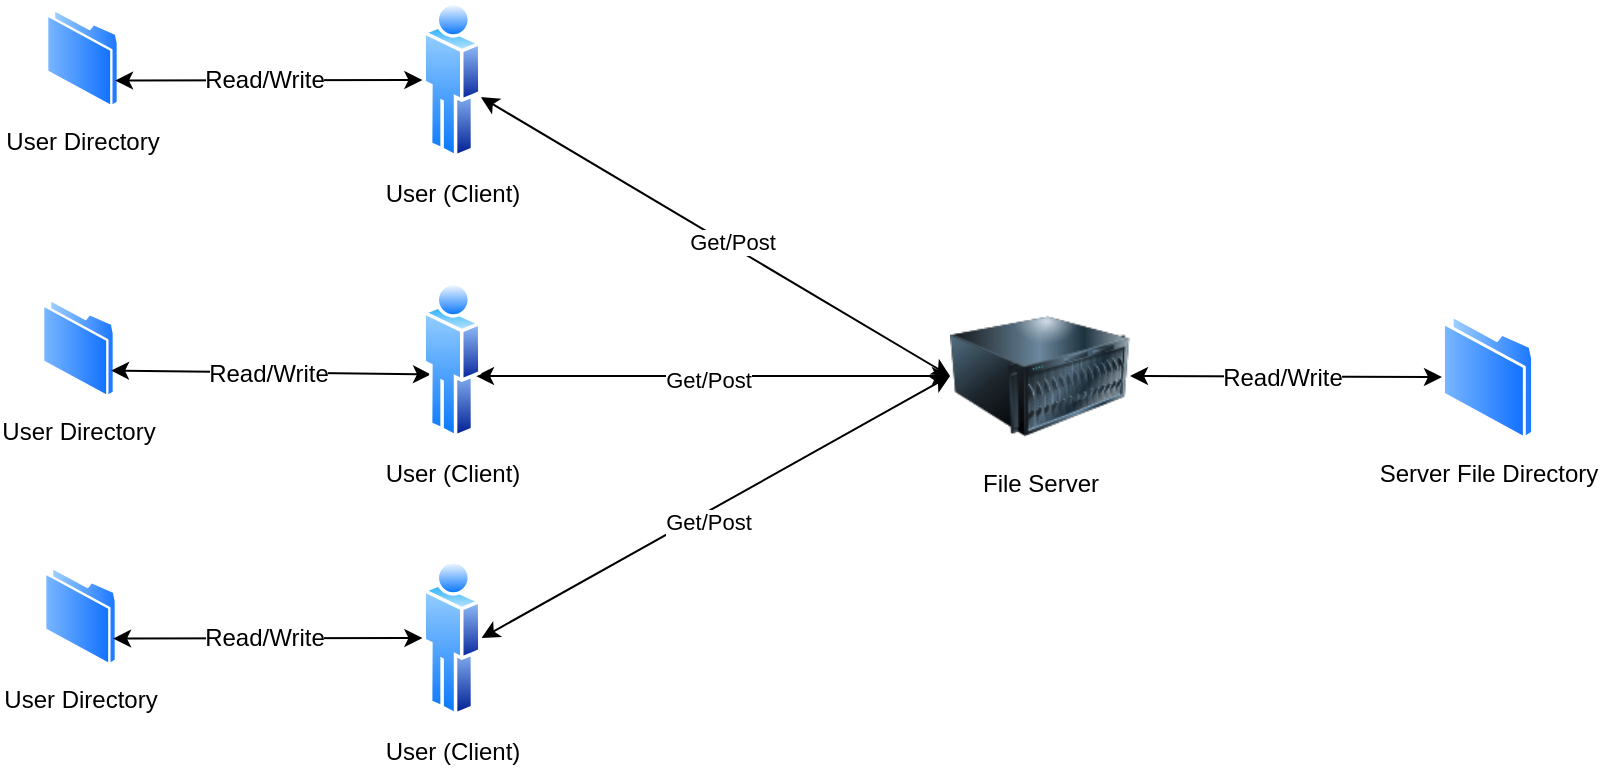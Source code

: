 <mxfile version="24.8.4" pages="4">
  <diagram id="l8hXMBHkgcEJcSW0mbfh" name="demo">
    <mxGraphModel dx="1188" dy="653" grid="1" gridSize="10" guides="1" tooltips="1" connect="1" arrows="1" fold="1" page="1" pageScale="1" pageWidth="1169" pageHeight="827" math="0" shadow="0">
      <root>
        <mxCell id="0" />
        <mxCell id="1" parent="0" />
        <mxCell id="dBXUvij5XtMAOQawg_So-1" value="File Server" style="image;html=1;image=img/lib/clip_art/computers/Server_128x128.png" vertex="1" parent="1">
          <mxGeometry x="624" y="322" width="90" height="80" as="geometry" />
        </mxCell>
        <mxCell id="dBXUvij5XtMAOQawg_So-2" value="Server File Directory" style="image;aspect=fixed;perimeter=ellipsePerimeter;html=1;align=center;shadow=0;dashed=0;spacingTop=3;image=img/lib/active_directory/folder.svg;" vertex="1" parent="1">
          <mxGeometry x="870" y="331" width="45.99" height="63" as="geometry" />
        </mxCell>
        <mxCell id="dBXUvij5XtMAOQawg_So-3" value="User Directory" style="image;aspect=fixed;perimeter=ellipsePerimeter;html=1;align=center;shadow=0;dashed=0;spacingTop=3;image=img/lib/active_directory/folder.svg;" vertex="1" parent="1">
          <mxGeometry x="172" y="178" width="36.5" height="50" as="geometry" />
        </mxCell>
        <mxCell id="dBXUvij5XtMAOQawg_So-25" value="" style="endArrow=classic;html=1;rounded=0;entryX=0;entryY=0.5;entryDx=0;entryDy=0;startArrow=classic;startFill=1;" edge="1" parent="1" source="dBXUvij5XtMAOQawg_So-48" target="dBXUvij5XtMAOQawg_So-1">
          <mxGeometry width="50" height="50" relative="1" as="geometry">
            <mxPoint x="400" y="229.226" as="sourcePoint" />
            <mxPoint x="560" y="310" as="targetPoint" />
          </mxGeometry>
        </mxCell>
        <mxCell id="dBXUvij5XtMAOQawg_So-42" value="Get/Post" style="edgeLabel;html=1;align=center;verticalAlign=middle;resizable=0;points=[];" vertex="1" connectable="0" parent="dBXUvij5XtMAOQawg_So-25">
          <mxGeometry x="0.058" y="2" relative="1" as="geometry">
            <mxPoint as="offset" />
          </mxGeometry>
        </mxCell>
        <mxCell id="dBXUvij5XtMAOQawg_So-26" value="" style="endArrow=classic;html=1;rounded=0;exitX=0.905;exitY=0.6;exitDx=0;exitDy=0;startArrow=classic;startFill=1;exitPerimeter=0;" edge="1" parent="1" source="dBXUvij5XtMAOQawg_So-50" target="dBXUvij5XtMAOQawg_So-1">
          <mxGeometry width="50" height="50" relative="1" as="geometry">
            <mxPoint x="398" y="359.0" as="sourcePoint" />
            <mxPoint x="620" y="370" as="targetPoint" />
          </mxGeometry>
        </mxCell>
        <mxCell id="dBXUvij5XtMAOQawg_So-45" value="Get/Post" style="edgeLabel;html=1;align=center;verticalAlign=middle;resizable=0;points=[];" vertex="1" connectable="0" parent="dBXUvij5XtMAOQawg_So-26">
          <mxGeometry x="-0.021" y="-2" relative="1" as="geometry">
            <mxPoint as="offset" />
          </mxGeometry>
        </mxCell>
        <mxCell id="dBXUvij5XtMAOQawg_So-27" value="" style="endArrow=classic;html=1;rounded=0;exitX=1;exitY=0.5;exitDx=0;exitDy=0;entryX=0;entryY=0.5;entryDx=0;entryDy=0;startArrow=classic;startFill=1;" edge="1" parent="1" source="dBXUvij5XtMAOQawg_So-52" target="dBXUvij5XtMAOQawg_So-1">
          <mxGeometry width="50" height="50" relative="1" as="geometry">
            <mxPoint x="399" y="504.0" as="sourcePoint" />
            <mxPoint x="630" y="525" as="targetPoint" />
          </mxGeometry>
        </mxCell>
        <mxCell id="dBXUvij5XtMAOQawg_So-46" value="Get/Post" style="edgeLabel;html=1;align=center;verticalAlign=middle;resizable=0;points=[];" vertex="1" connectable="0" parent="dBXUvij5XtMAOQawg_So-27">
          <mxGeometry x="-0.054" y="-4" relative="1" as="geometry">
            <mxPoint as="offset" />
          </mxGeometry>
        </mxCell>
        <mxCell id="dBXUvij5XtMAOQawg_So-28" value="" style="endArrow=classic;startArrow=classic;html=1;rounded=0;entryX=0;entryY=0.5;entryDx=0;entryDy=0;exitX=1;exitY=0.5;exitDx=0;exitDy=0;" edge="1" parent="1" source="dBXUvij5XtMAOQawg_So-1" target="dBXUvij5XtMAOQawg_So-2">
          <mxGeometry width="50" height="50" relative="1" as="geometry">
            <mxPoint x="510" y="360" as="sourcePoint" />
            <mxPoint x="560" y="310" as="targetPoint" />
          </mxGeometry>
        </mxCell>
        <mxCell id="dBXUvij5XtMAOQawg_So-29" value="&lt;font style=&quot;font-size: 12px;&quot;&gt;Read/Write&lt;/font&gt;" style="edgeLabel;html=1;align=center;verticalAlign=middle;resizable=0;points=[];" vertex="1" connectable="0" parent="dBXUvij5XtMAOQawg_So-28">
          <mxGeometry x="0.269" y="-1" relative="1" as="geometry">
            <mxPoint x="-23" y="-1" as="offset" />
          </mxGeometry>
        </mxCell>
        <mxCell id="dBXUvij5XtMAOQawg_So-31" value="" style="endArrow=classic;startArrow=classic;html=1;rounded=0;entryX=0;entryY=0.5;entryDx=0;entryDy=0;exitX=1;exitY=0.75;exitDx=0;exitDy=0;" edge="1" parent="1" source="dBXUvij5XtMAOQawg_So-3" target="dBXUvij5XtMAOQawg_So-48">
          <mxGeometry width="50" height="50" relative="1" as="geometry">
            <mxPoint x="277" y="130" as="sourcePoint" />
            <mxPoint x="352" y="215" as="targetPoint" />
          </mxGeometry>
        </mxCell>
        <mxCell id="dBXUvij5XtMAOQawg_So-32" value="&lt;font style=&quot;font-size: 12px;&quot;&gt;Read/Write&lt;/font&gt;" style="edgeLabel;html=1;align=center;verticalAlign=middle;resizable=0;points=[];" vertex="1" connectable="0" parent="dBXUvij5XtMAOQawg_So-31">
          <mxGeometry x="0.269" y="-1" relative="1" as="geometry">
            <mxPoint x="-23" y="-1" as="offset" />
          </mxGeometry>
        </mxCell>
        <mxCell id="dBXUvij5XtMAOQawg_So-36" value="User Directory" style="image;aspect=fixed;perimeter=ellipsePerimeter;html=1;align=center;shadow=0;dashed=0;spacingTop=3;image=img/lib/active_directory/folder.svg;" vertex="1" parent="1">
          <mxGeometry x="170" y="323" width="36.5" height="50" as="geometry" />
        </mxCell>
        <mxCell id="dBXUvij5XtMAOQawg_So-37" value="" style="endArrow=classic;startArrow=classic;html=1;rounded=0;exitX=1;exitY=0.75;exitDx=0;exitDy=0;entryX=0.145;entryY=0.59;entryDx=0;entryDy=0;entryPerimeter=0;" edge="1" parent="1" source="dBXUvij5XtMAOQawg_So-36" target="dBXUvij5XtMAOQawg_So-50">
          <mxGeometry width="50" height="50" relative="1" as="geometry">
            <mxPoint x="275" y="276" as="sourcePoint" />
            <mxPoint x="350" y="359.079" as="targetPoint" />
          </mxGeometry>
        </mxCell>
        <mxCell id="dBXUvij5XtMAOQawg_So-38" value="&lt;font style=&quot;font-size: 12px;&quot;&gt;Read/Write&lt;/font&gt;" style="edgeLabel;html=1;align=center;verticalAlign=middle;resizable=0;points=[];" vertex="1" connectable="0" parent="dBXUvij5XtMAOQawg_So-37">
          <mxGeometry x="0.269" y="-1" relative="1" as="geometry">
            <mxPoint x="-23" y="-1" as="offset" />
          </mxGeometry>
        </mxCell>
        <mxCell id="dBXUvij5XtMAOQawg_So-39" value="User Directory" style="image;aspect=fixed;perimeter=ellipsePerimeter;html=1;align=center;shadow=0;dashed=0;spacingTop=3;image=img/lib/active_directory/folder.svg;" vertex="1" parent="1">
          <mxGeometry x="171" y="457" width="36.5" height="50" as="geometry" />
        </mxCell>
        <mxCell id="dBXUvij5XtMAOQawg_So-40" value="" style="endArrow=classic;startArrow=classic;html=1;rounded=0;entryX=0;entryY=0.5;entryDx=0;entryDy=0;exitX=1;exitY=0.75;exitDx=0;exitDy=0;" edge="1" parent="1" source="dBXUvij5XtMAOQawg_So-39" target="dBXUvij5XtMAOQawg_So-52">
          <mxGeometry width="50" height="50" relative="1" as="geometry">
            <mxPoint x="226" y="615" as="sourcePoint" />
            <mxPoint x="366.024" y="499.992" as="targetPoint" />
          </mxGeometry>
        </mxCell>
        <mxCell id="dBXUvij5XtMAOQawg_So-41" value="&lt;span style=&quot;font-size: 12px;&quot;&gt;Read/Write&lt;/span&gt;" style="edgeLabel;html=1;align=center;verticalAlign=middle;resizable=0;points=[];" vertex="1" connectable="0" parent="dBXUvij5XtMAOQawg_So-40">
          <mxGeometry x="0.269" y="-1" relative="1" as="geometry">
            <mxPoint x="-23" y="-1" as="offset" />
          </mxGeometry>
        </mxCell>
        <mxCell id="dBXUvij5XtMAOQawg_So-48" value="User (Client)" style="image;aspect=fixed;perimeter=ellipsePerimeter;html=1;align=center;shadow=0;dashed=0;spacingTop=3;image=img/lib/active_directory/user.svg;" vertex="1" parent="1">
          <mxGeometry x="360.2" y="174" width="29.6" height="80" as="geometry" />
        </mxCell>
        <mxCell id="dBXUvij5XtMAOQawg_So-50" value="User (Client)" style="image;aspect=fixed;perimeter=ellipsePerimeter;html=1;align=center;shadow=0;dashed=0;spacingTop=3;image=img/lib/active_directory/user.svg;" vertex="1" parent="1">
          <mxGeometry x="360.2" y="314" width="29.6" height="80" as="geometry" />
        </mxCell>
        <mxCell id="dBXUvij5XtMAOQawg_So-52" value="User (Client)" style="image;aspect=fixed;perimeter=ellipsePerimeter;html=1;align=center;shadow=0;dashed=0;spacingTop=3;image=img/lib/active_directory/user.svg;" vertex="1" parent="1">
          <mxGeometry x="360.2" y="453" width="29.6" height="80" as="geometry" />
        </mxCell>
      </root>
    </mxGraphModel>
  </diagram>
  <diagram id="404MmDeQSy-II6urzZu8" name="System context diagram">
    <mxGraphModel dx="2593" dy="1424" grid="1" gridSize="10" guides="1" tooltips="1" connect="1" arrows="1" fold="1" page="1" pageScale="1" pageWidth="850" pageHeight="1100" math="0" shadow="0">
      <root>
        <mxCell id="0" />
        <mxCell id="1" parent="0" />
        <object placeholders="1" c4Name="Worker" c4Type="websocket client" c4Description="A worker in a group." label="&lt;font style=&quot;font-size: 16px&quot;&gt;&lt;b&gt;%c4Name%&lt;/b&gt;&lt;/font&gt;&lt;div&gt;[%c4Type%]&lt;/div&gt;&lt;br&gt;&lt;div&gt;&lt;font style=&quot;font-size: 11px&quot;&gt;&lt;font color=&quot;#cccccc&quot;&gt;%c4Description%&lt;/font&gt;&lt;/div&gt;" id="KpvIszxuHim4beZJR9sB-1">
          <mxCell style="html=1;fontSize=11;dashed=0;whiteSpace=wrap;fillColor=#083F75;strokeColor=#06315C;fontColor=#ffffff;shape=mxgraph.c4.person2;align=center;metaEdit=1;points=[[0.5,0,0],[1,0.5,0],[1,0.75,0],[0.75,1,0],[0.5,1,0],[0.25,1,0],[0,0.75,0],[0,0.5,0]];resizable=0;" vertex="1" parent="1">
            <mxGeometry x="325" y="596" width="200" height="180" as="geometry" />
          </mxCell>
        </object>
        <mxCell id="KpvIszxuHim4beZJR9sB-3" value="&lt;b&gt;&lt;font style=&quot;font-size: 18px;&quot;&gt;File Server&lt;/font&gt;&lt;/b&gt;&lt;div&gt;&lt;b&gt;[websocket server]&lt;/b&gt;&lt;/div&gt;&lt;div&gt;&lt;b&gt;Allows clients to connect, read and write&lt;/b&gt;&lt;/div&gt;" style="rounded=0;whiteSpace=wrap;html=1;fillColor=#007FFF;strokeColor=#4D4D4D;" vertex="1" parent="1">
          <mxGeometry x="305" y="325" width="240" height="130" as="geometry" />
        </mxCell>
        <mxCell id="KpvIszxuHim4beZJR9sB-4" value="" style="endArrow=classic;startArrow=classic;html=1;rounded=0;entryX=0.5;entryY=1;entryDx=0;entryDy=0;exitX=0.5;exitY=-0.039;exitDx=0;exitDy=0;exitPerimeter=0;" edge="1" parent="1" source="KpvIszxuHim4beZJR9sB-1" target="KpvIszxuHim4beZJR9sB-3">
          <mxGeometry width="50" height="50" relative="1" as="geometry">
            <mxPoint x="435" y="556" as="sourcePoint" />
            <mxPoint x="485" y="506" as="targetPoint" />
          </mxGeometry>
        </mxCell>
        <mxCell id="KpvIszxuHim4beZJR9sB-5" value="&lt;font style=&quot;font-size: 12px;&quot;&gt;Messages&lt;/font&gt;" style="edgeLabel;html=1;align=center;verticalAlign=middle;resizable=0;points=[];" vertex="1" connectable="0" parent="KpvIszxuHim4beZJR9sB-4">
          <mxGeometry x="0.264" y="2" relative="1" as="geometry">
            <mxPoint x="2" y="20" as="offset" />
          </mxGeometry>
        </mxCell>
        <mxCell id="yCz6OUW8trGMUAx4sSrk-1" value="Server File Directory" style="sketch=0;pointerEvents=1;shadow=0;dashed=0;html=1;strokeColor=none;labelPosition=center;verticalLabelPosition=bottom;verticalAlign=top;outlineConnect=0;align=center;shape=mxgraph.office.concepts.folder;fillColor=#2072B8;" vertex="1" parent="1">
          <mxGeometry x="345" y="56" width="160" height="130" as="geometry" />
        </mxCell>
        <mxCell id="yCz6OUW8trGMUAx4sSrk-2" value="" style="endArrow=classic;startArrow=classic;html=1;rounded=0;exitX=0.5;exitY=0;exitDx=0;exitDy=0;" edge="1" parent="1" source="KpvIszxuHim4beZJR9sB-3">
          <mxGeometry width="50" height="50" relative="1" as="geometry">
            <mxPoint x="424" y="340" as="sourcePoint" />
            <mxPoint x="424" y="206" as="targetPoint" />
            <Array as="points" />
          </mxGeometry>
        </mxCell>
        <mxCell id="yCz6OUW8trGMUAx4sSrk-3" value="&lt;font style=&quot;font-size: 12px;&quot;&gt;Read/Write&lt;/font&gt;" style="edgeLabel;html=1;align=center;verticalAlign=middle;resizable=0;points=[];" vertex="1" connectable="0" parent="yCz6OUW8trGMUAx4sSrk-2">
          <mxGeometry x="0.264" y="2" relative="1" as="geometry">
            <mxPoint x="3" y="14" as="offset" />
          </mxGeometry>
        </mxCell>
        <mxCell id="yCz6OUW8trGMUAx4sSrk-4" value="Client File Directory" style="sketch=0;pointerEvents=1;shadow=0;dashed=0;html=1;strokeColor=none;labelPosition=center;verticalLabelPosition=bottom;verticalAlign=top;outlineConnect=0;align=center;shape=mxgraph.office.concepts.folder;fillColor=#2072B8;" vertex="1" parent="1">
          <mxGeometry x="346" y="876" width="160" height="130" as="geometry" />
        </mxCell>
        <mxCell id="yCz6OUW8trGMUAx4sSrk-5" value="" style="endArrow=classic;startArrow=classic;html=1;rounded=0;entryX=0.5;entryY=1;entryDx=0;entryDy=0;entryPerimeter=0;" edge="1" parent="1" source="yCz6OUW8trGMUAx4sSrk-4" target="KpvIszxuHim4beZJR9sB-1">
          <mxGeometry width="50" height="50" relative="1" as="geometry">
            <mxPoint x="561" y="825" as="sourcePoint" />
            <mxPoint x="560" y="706" as="targetPoint" />
            <Array as="points" />
          </mxGeometry>
        </mxCell>
        <mxCell id="yCz6OUW8trGMUAx4sSrk-6" value="&lt;font style=&quot;font-size: 12px;&quot;&gt;Read/Write&lt;/font&gt;" style="edgeLabel;html=1;align=center;verticalAlign=middle;resizable=0;points=[];" vertex="1" connectable="0" parent="yCz6OUW8trGMUAx4sSrk-5">
          <mxGeometry x="0.264" y="2" relative="1" as="geometry">
            <mxPoint x="3" y="14" as="offset" />
          </mxGeometry>
        </mxCell>
      </root>
    </mxGraphModel>
  </diagram>
  <diagram id="FDRl0mjOSedfCfaHbyDs" name="Component diagram">
    <mxGraphModel dx="920" dy="505" grid="1" gridSize="10" guides="1" tooltips="1" connect="1" arrows="1" fold="1" page="1" pageScale="1" pageWidth="850" pageHeight="1100" math="0" shadow="0">
      <root>
        <mxCell id="0" />
        <mxCell id="1" parent="0" />
        <object placeholders="1" c4Name="Websocket client" c4Type="start data exchange" c4Description="" label="&lt;font style=&quot;font-size: 16px&quot;&gt;&lt;b&gt;%c4Name%&lt;/b&gt;&lt;/font&gt;&lt;div&gt;[%c4Type%]&lt;/div&gt;&lt;br&gt;&lt;div&gt;&lt;font style=&quot;font-size: 11px&quot;&gt;&lt;font color=&quot;#cccccc&quot;&gt;%c4Description%&lt;/font&gt;&lt;/div&gt;" id="MnwtMS1ofHJQh1f8GHoS-1">
          <mxCell style="html=1;fontSize=11;dashed=0;whiteSpace=wrap;fillColor=#083F75;strokeColor=#06315C;fontColor=#ffffff;shape=mxgraph.c4.person2;align=center;metaEdit=1;points=[[0.5,0,0],[1,0.5,0],[1,0.75,0],[0.75,1,0],[0.5,1,0],[0.25,1,0],[0,0.75,0],[0,0.5,0]];resizable=0;rotation=0;" vertex="1" parent="1">
            <mxGeometry x="322" y="461" width="200" height="180" as="geometry" />
          </mxCell>
        </object>
        <mxCell id="MnwtMS1ofHJQh1f8GHoS-3" value="" style="endArrow=classic;startArrow=classic;html=1;rounded=0;entryX=0.5;entryY=1;entryDx=0;entryDy=0;exitX=0.5;exitY=-0.039;exitDx=0;exitDy=0;exitPerimeter=0;" edge="1" parent="1" source="MnwtMS1ofHJQh1f8GHoS-1" target="SajHEwITAwKVmuGuWYCY-1">
          <mxGeometry width="50" height="50" relative="1" as="geometry">
            <mxPoint x="432" y="411" as="sourcePoint" />
            <mxPoint x="422" y="321" as="targetPoint" />
          </mxGeometry>
        </mxCell>
        <mxCell id="MnwtMS1ofHJQh1f8GHoS-4" value="&lt;span style=&quot;font-size: 12px;&quot;&gt;Messages&lt;/span&gt;" style="edgeLabel;html=1;align=center;verticalAlign=middle;resizable=0;points=[];" vertex="1" connectable="0" parent="MnwtMS1ofHJQh1f8GHoS-3">
          <mxGeometry x="0.264" y="2" relative="1" as="geometry">
            <mxPoint x="2" y="20" as="offset" />
          </mxGeometry>
        </mxCell>
        <mxCell id="SajHEwITAwKVmuGuWYCY-1" value="&lt;b&gt;&lt;font style=&quot;font-size: 18px;&quot;&gt;Websocket Server&lt;/font&gt;&lt;/b&gt;&lt;div&gt;&lt;b&gt;Establish connection to client for data exhcange&lt;/b&gt;&lt;/div&gt;" style="rounded=0;whiteSpace=wrap;html=1;fillColor=#007FFF;strokeColor=#4D4D4D;" vertex="1" parent="1">
          <mxGeometry x="460.5" y="277" width="230" height="90" as="geometry" />
        </mxCell>
        <mxCell id="SajHEwITAwKVmuGuWYCY-2" value="&lt;b&gt;&lt;font style=&quot;font-size: 18px;&quot;&gt;File Manager&lt;/font&gt;&lt;/b&gt;&lt;div&gt;&lt;b&gt;File manipulations:&amp;nbsp;&lt;/b&gt;&lt;b style=&quot;background-color: initial;&quot;&gt;read, write, encode, decode&lt;/b&gt;&lt;/div&gt;" style="rounded=0;whiteSpace=wrap;html=1;fillColor=#007FFF;strokeColor=#4D4D4D;" vertex="1" parent="1">
          <mxGeometry x="77" y="273" width="230" height="85" as="geometry" />
        </mxCell>
        <mxCell id="SajHEwITAwKVmuGuWYCY-3" value="" style="endArrow=classic;startArrow=classic;html=1;rounded=0;entryX=1.013;entryY=0.58;entryDx=0;entryDy=0;exitX=0;exitY=0.5;exitDx=0;exitDy=0;entryPerimeter=0;" edge="1" parent="1" source="SajHEwITAwKVmuGuWYCY-1" target="SajHEwITAwKVmuGuWYCY-2">
          <mxGeometry width="50" height="50" relative="1" as="geometry">
            <mxPoint x="242" y="277" as="sourcePoint" />
            <mxPoint x="242" y="181" as="targetPoint" />
          </mxGeometry>
        </mxCell>
        <mxCell id="SajHEwITAwKVmuGuWYCY-4" value="&lt;font style=&quot;font-size: 12px;&quot;&gt;Read/Write file&lt;/font&gt;" style="edgeLabel;html=1;align=center;verticalAlign=middle;resizable=0;points=[];" vertex="1" connectable="0" parent="SajHEwITAwKVmuGuWYCY-3">
          <mxGeometry x="0.264" y="2" relative="1" as="geometry">
            <mxPoint x="2" y="20" as="offset" />
          </mxGeometry>
        </mxCell>
        <mxCell id="SajHEwITAwKVmuGuWYCY-6" value="&lt;b&gt;&lt;font style=&quot;font-size: 18px;&quot;&gt;File Manager&lt;/font&gt;&lt;/b&gt;&lt;div&gt;&lt;b&gt;File manipulations:&amp;nbsp;&lt;/b&gt;&lt;b style=&quot;background-color: initial;&quot;&gt;read, write, encode, decode&lt;/b&gt;&lt;/div&gt;" style="rounded=0;whiteSpace=wrap;html=1;fillColor=#007FFF;strokeColor=#4D4D4D;" vertex="1" parent="1">
          <mxGeometry x="77" y="751" width="203" height="83" as="geometry" />
        </mxCell>
        <mxCell id="SajHEwITAwKVmuGuWYCY-7" value="" style="endArrow=classic;startArrow=classic;html=1;rounded=0;entryX=0.045;entryY=0.939;entryDx=0;entryDy=0;exitX=0.5;exitY=0;exitDx=0;exitDy=0;entryPerimeter=0;" edge="1" parent="1" source="SajHEwITAwKVmuGuWYCY-6" target="MnwtMS1ofHJQh1f8GHoS-1">
          <mxGeometry width="50" height="50" relative="1" as="geometry">
            <mxPoint x="262" y="628" as="sourcePoint" />
            <mxPoint x="192" y="531" as="targetPoint" />
          </mxGeometry>
        </mxCell>
        <mxCell id="SajHEwITAwKVmuGuWYCY-8" value="&lt;font style=&quot;font-size: 12px;&quot;&gt;Read/Write file&lt;/font&gt;" style="edgeLabel;html=1;align=center;verticalAlign=middle;resizable=0;points=[];" vertex="1" connectable="0" parent="SajHEwITAwKVmuGuWYCY-7">
          <mxGeometry x="0.264" y="2" relative="1" as="geometry">
            <mxPoint x="2" y="20" as="offset" />
          </mxGeometry>
        </mxCell>
        <mxCell id="SajHEwITAwKVmuGuWYCY-9" value="&lt;b&gt;&lt;font style=&quot;font-size: 18px;&quot;&gt;Command Handler&lt;/font&gt;&lt;/b&gt;&lt;div&gt;&lt;b&gt;Parse commands from console, compose messages to send to server&lt;/b&gt;&lt;/div&gt;" style="rounded=0;whiteSpace=wrap;html=1;fillColor=#007FFF;strokeColor=#4D4D4D;" vertex="1" parent="1">
          <mxGeometry x="560" y="752" width="207" height="82" as="geometry" />
        </mxCell>
        <mxCell id="SajHEwITAwKVmuGuWYCY-10" value="" style="endArrow=classic;startArrow=none;html=1;rounded=0;entryX=0.915;entryY=0.978;entryDx=0;entryDy=0;exitX=0.5;exitY=0;exitDx=0;exitDy=0;entryPerimeter=0;startFill=0;" edge="1" parent="1" source="SajHEwITAwKVmuGuWYCY-9" target="MnwtMS1ofHJQh1f8GHoS-1">
          <mxGeometry width="50" height="50" relative="1" as="geometry">
            <mxPoint x="202" y="761" as="sourcePoint" />
            <mxPoint x="341" y="640" as="targetPoint" />
          </mxGeometry>
        </mxCell>
        <mxCell id="SajHEwITAwKVmuGuWYCY-11" value="&lt;font style=&quot;font-size: 12px;&quot;&gt;Ask to send messages&lt;/font&gt;" style="edgeLabel;html=1;align=center;verticalAlign=middle;resizable=0;points=[];" vertex="1" connectable="0" parent="SajHEwITAwKVmuGuWYCY-10">
          <mxGeometry x="0.264" y="2" relative="1" as="geometry">
            <mxPoint x="2" y="20" as="offset" />
          </mxGeometry>
        </mxCell>
        <mxCell id="SajHEwITAwKVmuGuWYCY-12" value="" style="endArrow=classic;startArrow=none;html=1;rounded=0;entryX=0;entryY=0.5;entryDx=0;entryDy=0;exitX=1;exitY=0.5;exitDx=0;exitDy=0;startFill=0;" edge="1" parent="1" source="SajHEwITAwKVmuGuWYCY-6" target="SajHEwITAwKVmuGuWYCY-9">
          <mxGeometry width="50" height="50" relative="1" as="geometry">
            <mxPoint x="352.5" y="866.5" as="sourcePoint" />
            <mxPoint x="491.5" y="745.5" as="targetPoint" />
          </mxGeometry>
        </mxCell>
        <mxCell id="SajHEwITAwKVmuGuWYCY-13" value="&lt;font style=&quot;font-size: 12px;&quot;&gt;Read&lt;/font&gt;" style="edgeLabel;html=1;align=center;verticalAlign=middle;resizable=0;points=[];" vertex="1" connectable="0" parent="SajHEwITAwKVmuGuWYCY-12">
          <mxGeometry x="0.264" y="2" relative="1" as="geometry">
            <mxPoint x="-36" y="3" as="offset" />
          </mxGeometry>
        </mxCell>
        <mxCell id="xvibzHsYBpgmoOp7JbDG-1" value="Server File Directory" style="sketch=0;pointerEvents=1;shadow=0;dashed=0;html=1;strokeColor=none;labelPosition=center;verticalLabelPosition=bottom;verticalAlign=top;outlineConnect=0;align=center;shape=mxgraph.office.concepts.folder;fillColor=#2072B8;" vertex="1" parent="1">
          <mxGeometry x="340.5" y="110" width="120" height="100" as="geometry" />
        </mxCell>
        <mxCell id="OQOUAU99T9wjTZTPgZM4-1" value="Client File Directory" style="sketch=0;pointerEvents=1;shadow=0;dashed=0;html=1;strokeColor=none;labelPosition=center;verticalLabelPosition=bottom;verticalAlign=top;outlineConnect=0;align=center;shape=mxgraph.office.concepts.folder;fillColor=#2072B8;" vertex="1" parent="1">
          <mxGeometry x="322" y="954" width="110" height="90" as="geometry" />
        </mxCell>
        <mxCell id="IzqpYeDPl_BWGMedCTdu-1" value="" style="endArrow=classic;startArrow=classic;html=1;rounded=0;entryX=0.5;entryY=1;entryDx=0;entryDy=0;entryPerimeter=0;" edge="1" parent="1" source="OQOUAU99T9wjTZTPgZM4-1">
          <mxGeometry width="50" height="50" relative="1" as="geometry">
            <mxPoint x="192.5" y="962" as="sourcePoint" />
            <mxPoint x="191.5" y="862" as="targetPoint" />
            <Array as="points" />
          </mxGeometry>
        </mxCell>
        <mxCell id="IzqpYeDPl_BWGMedCTdu-2" value="&lt;font style=&quot;font-size: 12px;&quot;&gt;Read/Write&lt;/font&gt;" style="edgeLabel;html=1;align=center;verticalAlign=middle;resizable=0;points=[];" vertex="1" connectable="0" parent="IzqpYeDPl_BWGMedCTdu-1">
          <mxGeometry x="0.264" y="2" relative="1" as="geometry">
            <mxPoint x="3" y="14" as="offset" />
          </mxGeometry>
        </mxCell>
        <mxCell id="IzqpYeDPl_BWGMedCTdu-3" value="" style="endArrow=classic;startArrow=classic;html=1;rounded=0;exitX=0.5;exitY=0;exitDx=0;exitDy=0;" edge="1" parent="1" source="SajHEwITAwKVmuGuWYCY-2" target="xvibzHsYBpgmoOp7JbDG-1">
          <mxGeometry width="50" height="50" relative="1" as="geometry">
            <mxPoint x="171" y="414" as="sourcePoint" />
            <mxPoint x="160" y="-86" as="targetPoint" />
            <Array as="points" />
          </mxGeometry>
        </mxCell>
        <mxCell id="IzqpYeDPl_BWGMedCTdu-4" value="&lt;font style=&quot;font-size: 12px;&quot;&gt;Read/Write&lt;/font&gt;" style="edgeLabel;html=1;align=center;verticalAlign=middle;resizable=0;points=[];" vertex="1" connectable="0" parent="IzqpYeDPl_BWGMedCTdu-3">
          <mxGeometry x="0.264" y="2" relative="1" as="geometry">
            <mxPoint x="3" y="14" as="offset" />
          </mxGeometry>
        </mxCell>
      </root>
    </mxGraphModel>
  </diagram>
  <diagram id="9pA_arRF1niaAzrIKHas" name="Code diagram">
    <mxGraphModel dx="1678" dy="921" grid="1" gridSize="10" guides="1" tooltips="1" connect="1" arrows="1" fold="1" page="1" pageScale="1" pageWidth="850" pageHeight="1100" math="0" shadow="0">
      <root>
        <mxCell id="0" />
        <mxCell id="1" parent="0" />
        <object placeholders="1" c4Name="Websocket Client" c4Type="start data exchange" c4Description="" label="&lt;font style=&quot;font-size: 16px&quot;&gt;&lt;b&gt;%c4Name%&lt;/b&gt;&lt;/font&gt;&lt;div&gt;[%c4Type%]&lt;/div&gt;&lt;br&gt;&lt;div&gt;&lt;font style=&quot;font-size: 11px&quot;&gt;&lt;font color=&quot;#cccccc&quot;&gt;%c4Description%&lt;/font&gt;&lt;/div&gt;" id="GBrp3oC3tV3pg9Rxq9Vt-1">
          <mxCell style="html=1;fontSize=11;dashed=0;whiteSpace=wrap;fillColor=#083F75;strokeColor=#06315C;fontColor=#ffffff;shape=mxgraph.c4.person2;align=center;metaEdit=1;points=[[0.5,0,0],[1,0.5,0],[1,0.75,0],[0.75,1,0],[0.5,1,0],[0.25,1,0],[0,0.75,0],[0,0.5,0]];resizable=0;rotation=0;" vertex="1" parent="1">
            <mxGeometry x="322" y="461" width="200" height="180" as="geometry" />
          </mxCell>
        </object>
        <mxCell id="GBrp3oC3tV3pg9Rxq9Vt-2" value="" style="endArrow=classic;startArrow=classic;html=1;rounded=0;entryX=0.5;entryY=1;entryDx=0;entryDy=0;exitX=0.5;exitY=-0.039;exitDx=0;exitDy=0;exitPerimeter=0;" edge="1" parent="1" source="GBrp3oC3tV3pg9Rxq9Vt-1" target="GBrp3oC3tV3pg9Rxq9Vt-4">
          <mxGeometry width="50" height="50" relative="1" as="geometry">
            <mxPoint x="432" y="411" as="sourcePoint" />
            <mxPoint x="422" y="321" as="targetPoint" />
          </mxGeometry>
        </mxCell>
        <mxCell id="GBrp3oC3tV3pg9Rxq9Vt-3" value="&lt;span style=&quot;font-size: 12px;&quot;&gt;Read/Write Messages&lt;/span&gt;" style="edgeLabel;html=1;align=center;verticalAlign=middle;resizable=0;points=[];" vertex="1" connectable="0" parent="GBrp3oC3tV3pg9Rxq9Vt-2">
          <mxGeometry x="0.264" y="2" relative="1" as="geometry">
            <mxPoint x="2" y="20" as="offset" />
          </mxGeometry>
        </mxCell>
        <mxCell id="GBrp3oC3tV3pg9Rxq9Vt-4" value="&lt;b&gt;&lt;font style=&quot;font-size: 18px;&quot;&gt;Websocket Server&lt;/font&gt;&lt;/b&gt;&lt;div&gt;&lt;b&gt;Establish connection to client for data exhcange&lt;/b&gt;&lt;/div&gt;" style="rounded=0;whiteSpace=wrap;html=1;fillColor=#007FFF;strokeColor=#4D4D4D;" vertex="1" parent="1">
          <mxGeometry x="460.5" y="277" width="230" height="90" as="geometry" />
        </mxCell>
        <mxCell id="GBrp3oC3tV3pg9Rxq9Vt-5" value="&lt;b&gt;&lt;font style=&quot;font-size: 18px;&quot;&gt;File Manager&lt;/font&gt;&lt;/b&gt;&lt;div&gt;&lt;b&gt;File manipulations:&amp;nbsp;&lt;/b&gt;&lt;b style=&quot;background-color: initial;&quot;&gt;read, write, encode, decode&lt;/b&gt;&lt;/div&gt;" style="rounded=0;whiteSpace=wrap;html=1;fillColor=#007FFF;strokeColor=#4D4D4D;" vertex="1" parent="1">
          <mxGeometry x="77" y="273" width="230" height="85" as="geometry" />
        </mxCell>
        <mxCell id="GBrp3oC3tV3pg9Rxq9Vt-6" value="" style="endArrow=classic;startArrow=classic;html=1;rounded=0;entryX=1.013;entryY=0.58;entryDx=0;entryDy=0;exitX=0;exitY=0.5;exitDx=0;exitDy=0;entryPerimeter=0;" edge="1" parent="1" source="GBrp3oC3tV3pg9Rxq9Vt-4" target="GBrp3oC3tV3pg9Rxq9Vt-5">
          <mxGeometry width="50" height="50" relative="1" as="geometry">
            <mxPoint x="242" y="277" as="sourcePoint" />
            <mxPoint x="242" y="181" as="targetPoint" />
          </mxGeometry>
        </mxCell>
        <mxCell id="GBrp3oC3tV3pg9Rxq9Vt-7" value="&lt;font style=&quot;font-size: 12px;&quot;&gt;Read/Write file&lt;/font&gt;" style="edgeLabel;html=1;align=center;verticalAlign=middle;resizable=0;points=[];" vertex="1" connectable="0" parent="GBrp3oC3tV3pg9Rxq9Vt-6">
          <mxGeometry x="0.264" y="2" relative="1" as="geometry">
            <mxPoint x="2" y="20" as="offset" />
          </mxGeometry>
        </mxCell>
        <mxCell id="GBrp3oC3tV3pg9Rxq9Vt-8" value="&lt;b&gt;&lt;font style=&quot;font-size: 18px;&quot;&gt;File Manager&lt;/font&gt;&lt;/b&gt;&lt;div&gt;&lt;b&gt;File manipulations:&amp;nbsp;&lt;/b&gt;&lt;b style=&quot;background-color: initial;&quot;&gt;read, write, encode, decode&lt;/b&gt;&lt;/div&gt;" style="rounded=0;whiteSpace=wrap;html=1;fillColor=#007FFF;strokeColor=#4D4D4D;" vertex="1" parent="1">
          <mxGeometry x="77" y="751" width="203" height="83" as="geometry" />
        </mxCell>
        <mxCell id="GBrp3oC3tV3pg9Rxq9Vt-9" value="" style="endArrow=classic;startArrow=classic;html=1;rounded=0;entryX=0.045;entryY=0.939;entryDx=0;entryDy=0;exitX=0.5;exitY=0;exitDx=0;exitDy=0;entryPerimeter=0;" edge="1" parent="1" source="GBrp3oC3tV3pg9Rxq9Vt-8" target="GBrp3oC3tV3pg9Rxq9Vt-1">
          <mxGeometry width="50" height="50" relative="1" as="geometry">
            <mxPoint x="262" y="628" as="sourcePoint" />
            <mxPoint x="192" y="531" as="targetPoint" />
          </mxGeometry>
        </mxCell>
        <mxCell id="GBrp3oC3tV3pg9Rxq9Vt-10" value="&lt;font style=&quot;font-size: 12px;&quot;&gt;Read/Write file&lt;/font&gt;" style="edgeLabel;html=1;align=center;verticalAlign=middle;resizable=0;points=[];" vertex="1" connectable="0" parent="GBrp3oC3tV3pg9Rxq9Vt-9">
          <mxGeometry x="0.264" y="2" relative="1" as="geometry">
            <mxPoint x="2" y="20" as="offset" />
          </mxGeometry>
        </mxCell>
        <mxCell id="GBrp3oC3tV3pg9Rxq9Vt-11" value="&lt;b&gt;&lt;font style=&quot;font-size: 18px;&quot;&gt;Command Handler&lt;/font&gt;&lt;/b&gt;&lt;div&gt;&lt;b&gt;Parse commands from console, compose websocket messages, stop process&lt;/b&gt;&lt;/div&gt;" style="rounded=0;whiteSpace=wrap;html=1;fillColor=#007FFF;strokeColor=#4D4D4D;" vertex="1" parent="1">
          <mxGeometry x="560" y="752" width="207" height="82" as="geometry" />
        </mxCell>
        <mxCell id="GBrp3oC3tV3pg9Rxq9Vt-12" value="" style="endArrow=classic;startArrow=none;html=1;rounded=0;entryX=0.915;entryY=0.978;entryDx=0;entryDy=0;exitX=0.5;exitY=0;exitDx=0;exitDy=0;entryPerimeter=0;startFill=0;" edge="1" parent="1" source="GBrp3oC3tV3pg9Rxq9Vt-11" target="GBrp3oC3tV3pg9Rxq9Vt-1">
          <mxGeometry width="50" height="50" relative="1" as="geometry">
            <mxPoint x="202" y="761" as="sourcePoint" />
            <mxPoint x="341" y="640" as="targetPoint" />
          </mxGeometry>
        </mxCell>
        <mxCell id="GBrp3oC3tV3pg9Rxq9Vt-13" value="&lt;font style=&quot;font-size: 12px;&quot;&gt;Ask to send messages&lt;/font&gt;" style="edgeLabel;html=1;align=center;verticalAlign=middle;resizable=0;points=[];" vertex="1" connectable="0" parent="GBrp3oC3tV3pg9Rxq9Vt-12">
          <mxGeometry x="0.264" y="2" relative="1" as="geometry">
            <mxPoint x="2" y="20" as="offset" />
          </mxGeometry>
        </mxCell>
        <mxCell id="GBrp3oC3tV3pg9Rxq9Vt-14" value="" style="endArrow=classic;startArrow=none;html=1;rounded=0;entryX=0;entryY=0.5;entryDx=0;entryDy=0;exitX=1;exitY=0.5;exitDx=0;exitDy=0;startFill=0;" edge="1" parent="1" source="GBrp3oC3tV3pg9Rxq9Vt-8" target="GBrp3oC3tV3pg9Rxq9Vt-11">
          <mxGeometry width="50" height="50" relative="1" as="geometry">
            <mxPoint x="352.5" y="866.5" as="sourcePoint" />
            <mxPoint x="491.5" y="745.5" as="targetPoint" />
          </mxGeometry>
        </mxCell>
        <mxCell id="GBrp3oC3tV3pg9Rxq9Vt-15" value="&lt;font style=&quot;font-size: 12px;&quot;&gt;Read&lt;/font&gt;" style="edgeLabel;html=1;align=center;verticalAlign=middle;resizable=0;points=[];" vertex="1" connectable="0" parent="GBrp3oC3tV3pg9Rxq9Vt-14">
          <mxGeometry x="0.264" y="2" relative="1" as="geometry">
            <mxPoint x="-36" y="3" as="offset" />
          </mxGeometry>
        </mxCell>
        <mxCell id="GBrp3oC3tV3pg9Rxq9Vt-16" value="Server File Directory" style="sketch=0;pointerEvents=1;shadow=0;dashed=0;html=1;strokeColor=none;labelPosition=center;verticalLabelPosition=bottom;verticalAlign=top;outlineConnect=0;align=center;shape=mxgraph.office.concepts.folder;fillColor=#2072B8;" vertex="1" parent="1">
          <mxGeometry x="240" y="80" width="120" height="100" as="geometry" />
        </mxCell>
        <mxCell id="GBrp3oC3tV3pg9Rxq9Vt-17" value="Client File Directory" style="sketch=0;pointerEvents=1;shadow=0;dashed=0;html=1;strokeColor=none;labelPosition=center;verticalLabelPosition=bottom;verticalAlign=top;outlineConnect=0;align=center;shape=mxgraph.office.concepts.folder;fillColor=#2072B8;" vertex="1" parent="1">
          <mxGeometry x="370" y="970" width="110" height="90" as="geometry" />
        </mxCell>
        <mxCell id="GBrp3oC3tV3pg9Rxq9Vt-18" value="" style="endArrow=classic;startArrow=classic;html=1;rounded=0;entryX=1.018;entryY=1.282;entryDx=0;entryDy=0;entryPerimeter=0;" edge="1" parent="1" source="GBrp3oC3tV3pg9Rxq9Vt-17" target="GBrp3oC3tV3pg9Rxq9Vt-27">
          <mxGeometry width="50" height="50" relative="1" as="geometry">
            <mxPoint x="192.5" y="962" as="sourcePoint" />
            <mxPoint x="191.5" y="862" as="targetPoint" />
            <Array as="points" />
          </mxGeometry>
        </mxCell>
        <mxCell id="GBrp3oC3tV3pg9Rxq9Vt-19" value="&lt;font style=&quot;font-size: 12px;&quot;&gt;Read/Write&lt;/font&gt;" style="edgeLabel;html=1;align=center;verticalAlign=middle;resizable=0;points=[];" vertex="1" connectable="0" parent="GBrp3oC3tV3pg9Rxq9Vt-18">
          <mxGeometry x="0.264" y="2" relative="1" as="geometry">
            <mxPoint x="3" y="14" as="offset" />
          </mxGeometry>
        </mxCell>
        <mxCell id="GBrp3oC3tV3pg9Rxq9Vt-20" value="" style="endArrow=classic;startArrow=classic;html=1;rounded=0;exitX=0.5;exitY=0;exitDx=0;exitDy=0;" edge="1" parent="1" source="GBrp3oC3tV3pg9Rxq9Vt-5" target="GBrp3oC3tV3pg9Rxq9Vt-16">
          <mxGeometry width="50" height="50" relative="1" as="geometry">
            <mxPoint x="171" y="414" as="sourcePoint" />
            <mxPoint x="160" y="-86" as="targetPoint" />
            <Array as="points" />
          </mxGeometry>
        </mxCell>
        <mxCell id="GBrp3oC3tV3pg9Rxq9Vt-21" value="&lt;font style=&quot;font-size: 12px;&quot;&gt;Read/Write&lt;/font&gt;" style="edgeLabel;html=1;align=center;verticalAlign=middle;resizable=0;points=[];" vertex="1" connectable="0" parent="GBrp3oC3tV3pg9Rxq9Vt-20">
          <mxGeometry x="0.264" y="2" relative="1" as="geometry">
            <mxPoint x="3" y="14" as="offset" />
          </mxGeometry>
        </mxCell>
        <mxCell id="GBrp3oC3tV3pg9Rxq9Vt-25" value="binary_file_manager" style="swimlane;fontStyle=0;childLayout=stackLayout;horizontal=1;startSize=26;fillColor=none;horizontalStack=0;resizeParent=1;resizeParentMax=0;resizeLast=0;collapsible=1;marginBottom=0;whiteSpace=wrap;html=1;" vertex="1" parent="1">
          <mxGeometry x="77" y="835" width="203" height="78" as="geometry" />
        </mxCell>
        <mxCell id="GBrp3oC3tV3pg9Rxq9Vt-26" value="bool read(...) const&lt;div&gt;&lt;br&gt;&lt;/div&gt;" style="text;strokeColor=none;fillColor=none;align=left;verticalAlign=top;spacingLeft=4;spacingRight=4;overflow=hidden;rotatable=0;points=[[0,0.5],[1,0.5]];portConstraint=eastwest;whiteSpace=wrap;html=1;" vertex="1" parent="GBrp3oC3tV3pg9Rxq9Vt-25">
          <mxGeometry y="26" width="203" height="26" as="geometry" />
        </mxCell>
        <mxCell id="GBrp3oC3tV3pg9Rxq9Vt-27" value="bool write(...) const" style="text;strokeColor=none;fillColor=none;align=left;verticalAlign=top;spacingLeft=4;spacingRight=4;overflow=hidden;rotatable=0;points=[[0,0.5],[1,0.5]];portConstraint=eastwest;whiteSpace=wrap;html=1;" vertex="1" parent="GBrp3oC3tV3pg9Rxq9Vt-25">
          <mxGeometry y="52" width="203" height="26" as="geometry" />
        </mxCell>
        <mxCell id="GBrp3oC3tV3pg9Rxq9Vt-29" value="binary_file_manager" style="swimlane;fontStyle=0;childLayout=stackLayout;horizontal=1;startSize=26;fillColor=none;horizontalStack=0;resizeParent=1;resizeParentMax=0;resizeLast=0;collapsible=1;marginBottom=0;whiteSpace=wrap;html=1;" vertex="1" parent="1">
          <mxGeometry x="77" y="358" width="230" height="78" as="geometry" />
        </mxCell>
        <mxCell id="GBrp3oC3tV3pg9Rxq9Vt-30" value="bool read(...) const&lt;div&gt;&lt;br&gt;&lt;/div&gt;" style="text;strokeColor=none;fillColor=none;align=left;verticalAlign=top;spacingLeft=4;spacingRight=4;overflow=hidden;rotatable=0;points=[[0,0.5],[1,0.5]];portConstraint=eastwest;whiteSpace=wrap;html=1;" vertex="1" parent="GBrp3oC3tV3pg9Rxq9Vt-29">
          <mxGeometry y="26" width="230" height="26" as="geometry" />
        </mxCell>
        <mxCell id="GBrp3oC3tV3pg9Rxq9Vt-31" value="bool write(...) const" style="text;strokeColor=none;fillColor=none;align=left;verticalAlign=top;spacingLeft=4;spacingRight=4;overflow=hidden;rotatable=0;points=[[0,0.5],[1,0.5]];portConstraint=eastwest;whiteSpace=wrap;html=1;" vertex="1" parent="GBrp3oC3tV3pg9Rxq9Vt-29">
          <mxGeometry y="52" width="230" height="26" as="geometry" />
        </mxCell>
        <mxCell id="MoK9cFq0TZ2Q32c21PlC-1" value="listener" style="swimlane;fontStyle=0;childLayout=stackLayout;horizontal=1;startSize=26;fillColor=none;horizontalStack=0;resizeParent=1;resizeParentMax=0;resizeLast=0;collapsible=1;marginBottom=0;whiteSpace=wrap;html=1;" vertex="1" parent="1">
          <mxGeometry x="460.5" y="221" width="109.5" height="52" as="geometry" />
        </mxCell>
        <mxCell id="MoK9cFq0TZ2Q32c21PlC-2" value="&lt;div&gt;void run()&lt;/div&gt;" style="text;strokeColor=none;fillColor=none;align=left;verticalAlign=top;spacingLeft=4;spacingRight=4;overflow=hidden;rotatable=0;points=[[0,0.5],[1,0.5]];portConstraint=eastwest;whiteSpace=wrap;html=1;" vertex="1" parent="MoK9cFq0TZ2Q32c21PlC-1">
          <mxGeometry y="26" width="109.5" height="26" as="geometry" />
        </mxCell>
        <mxCell id="MoK9cFq0TZ2Q32c21PlC-4" value="session" style="swimlane;fontStyle=0;childLayout=stackLayout;horizontal=1;startSize=26;fillColor=none;horizontalStack=0;resizeParent=1;resizeParentMax=0;resizeLast=0;collapsible=1;marginBottom=0;whiteSpace=wrap;html=1;" vertex="1" parent="1">
          <mxGeometry x="580.5" y="195" width="109.5" height="78" as="geometry" />
        </mxCell>
        <mxCell id="MoK9cFq0TZ2Q32c21PlC-5" value="&lt;div&gt;void run()&lt;/div&gt;" style="text;strokeColor=none;fillColor=none;align=left;verticalAlign=top;spacingLeft=4;spacingRight=4;overflow=hidden;rotatable=0;points=[[0,0.5],[1,0.5]];portConstraint=eastwest;whiteSpace=wrap;html=1;" vertex="1" parent="MoK9cFq0TZ2Q32c21PlC-4">
          <mxGeometry y="26" width="109.5" height="26" as="geometry" />
        </mxCell>
        <mxCell id="MoK9cFq0TZ2Q32c21PlC-6" value="void send(...)" style="text;strokeColor=none;fillColor=none;align=left;verticalAlign=top;spacingLeft=4;spacingRight=4;overflow=hidden;rotatable=0;points=[[0,0.5],[1,0.5]];portConstraint=eastwest;whiteSpace=wrap;html=1;" vertex="1" parent="MoK9cFq0TZ2Q32c21PlC-4">
          <mxGeometry y="52" width="109.5" height="26" as="geometry" />
        </mxCell>
        <mxCell id="MoK9cFq0TZ2Q32c21PlC-7" value="command_handler" style="swimlane;fontStyle=0;childLayout=stackLayout;horizontal=1;startSize=26;fillColor=none;horizontalStack=0;resizeParent=1;resizeParentMax=0;resizeLast=0;collapsible=1;marginBottom=0;whiteSpace=wrap;html=1;" vertex="1" parent="1">
          <mxGeometry x="560" y="835" width="210" height="78" as="geometry" />
        </mxCell>
        <mxCell id="MoK9cFq0TZ2Q32c21PlC-8" value="&lt;div&gt;void run()&lt;/div&gt;" style="text;strokeColor=none;fillColor=none;align=left;verticalAlign=top;spacingLeft=4;spacingRight=4;overflow=hidden;rotatable=0;points=[[0,0.5],[1,0.5]];portConstraint=eastwest;whiteSpace=wrap;html=1;" vertex="1" parent="MoK9cFq0TZ2Q32c21PlC-7">
          <mxGeometry y="26" width="210" height="26" as="geometry" />
        </mxCell>
        <mxCell id="MoK9cFq0TZ2Q32c21PlC-9" value="void stop()" style="text;strokeColor=none;fillColor=none;align=left;verticalAlign=top;spacingLeft=4;spacingRight=4;overflow=hidden;rotatable=0;points=[[0,0.5],[1,0.5]];portConstraint=eastwest;whiteSpace=wrap;html=1;" vertex="1" parent="MoK9cFq0TZ2Q32c21PlC-7">
          <mxGeometry y="52" width="210" height="26" as="geometry" />
        </mxCell>
      </root>
    </mxGraphModel>
  </diagram>
</mxfile>
